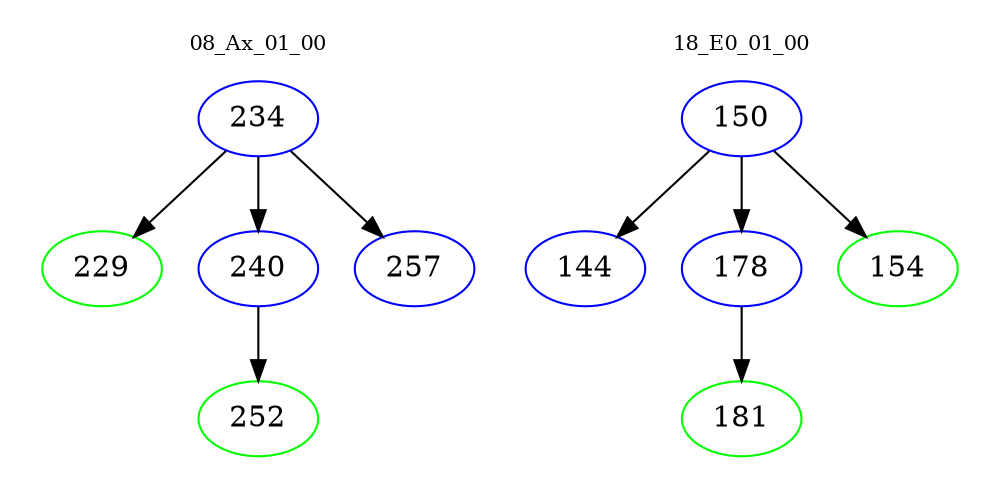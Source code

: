 digraph{
subgraph cluster_0 {
color = white
label = "08_Ax_01_00";
fontsize=10;
T0_234 [label="234", color="blue"]
T0_234 -> T0_229 [color="black"]
T0_229 [label="229", color="green"]
T0_234 -> T0_240 [color="black"]
T0_240 [label="240", color="blue"]
T0_240 -> T0_252 [color="black"]
T0_252 [label="252", color="green"]
T0_234 -> T0_257 [color="black"]
T0_257 [label="257", color="blue"]
}
subgraph cluster_1 {
color = white
label = "18_E0_01_00";
fontsize=10;
T1_150 [label="150", color="blue"]
T1_150 -> T1_144 [color="black"]
T1_144 [label="144", color="blue"]
T1_150 -> T1_178 [color="black"]
T1_178 [label="178", color="blue"]
T1_178 -> T1_181 [color="black"]
T1_181 [label="181", color="green"]
T1_150 -> T1_154 [color="black"]
T1_154 [label="154", color="green"]
}
}
